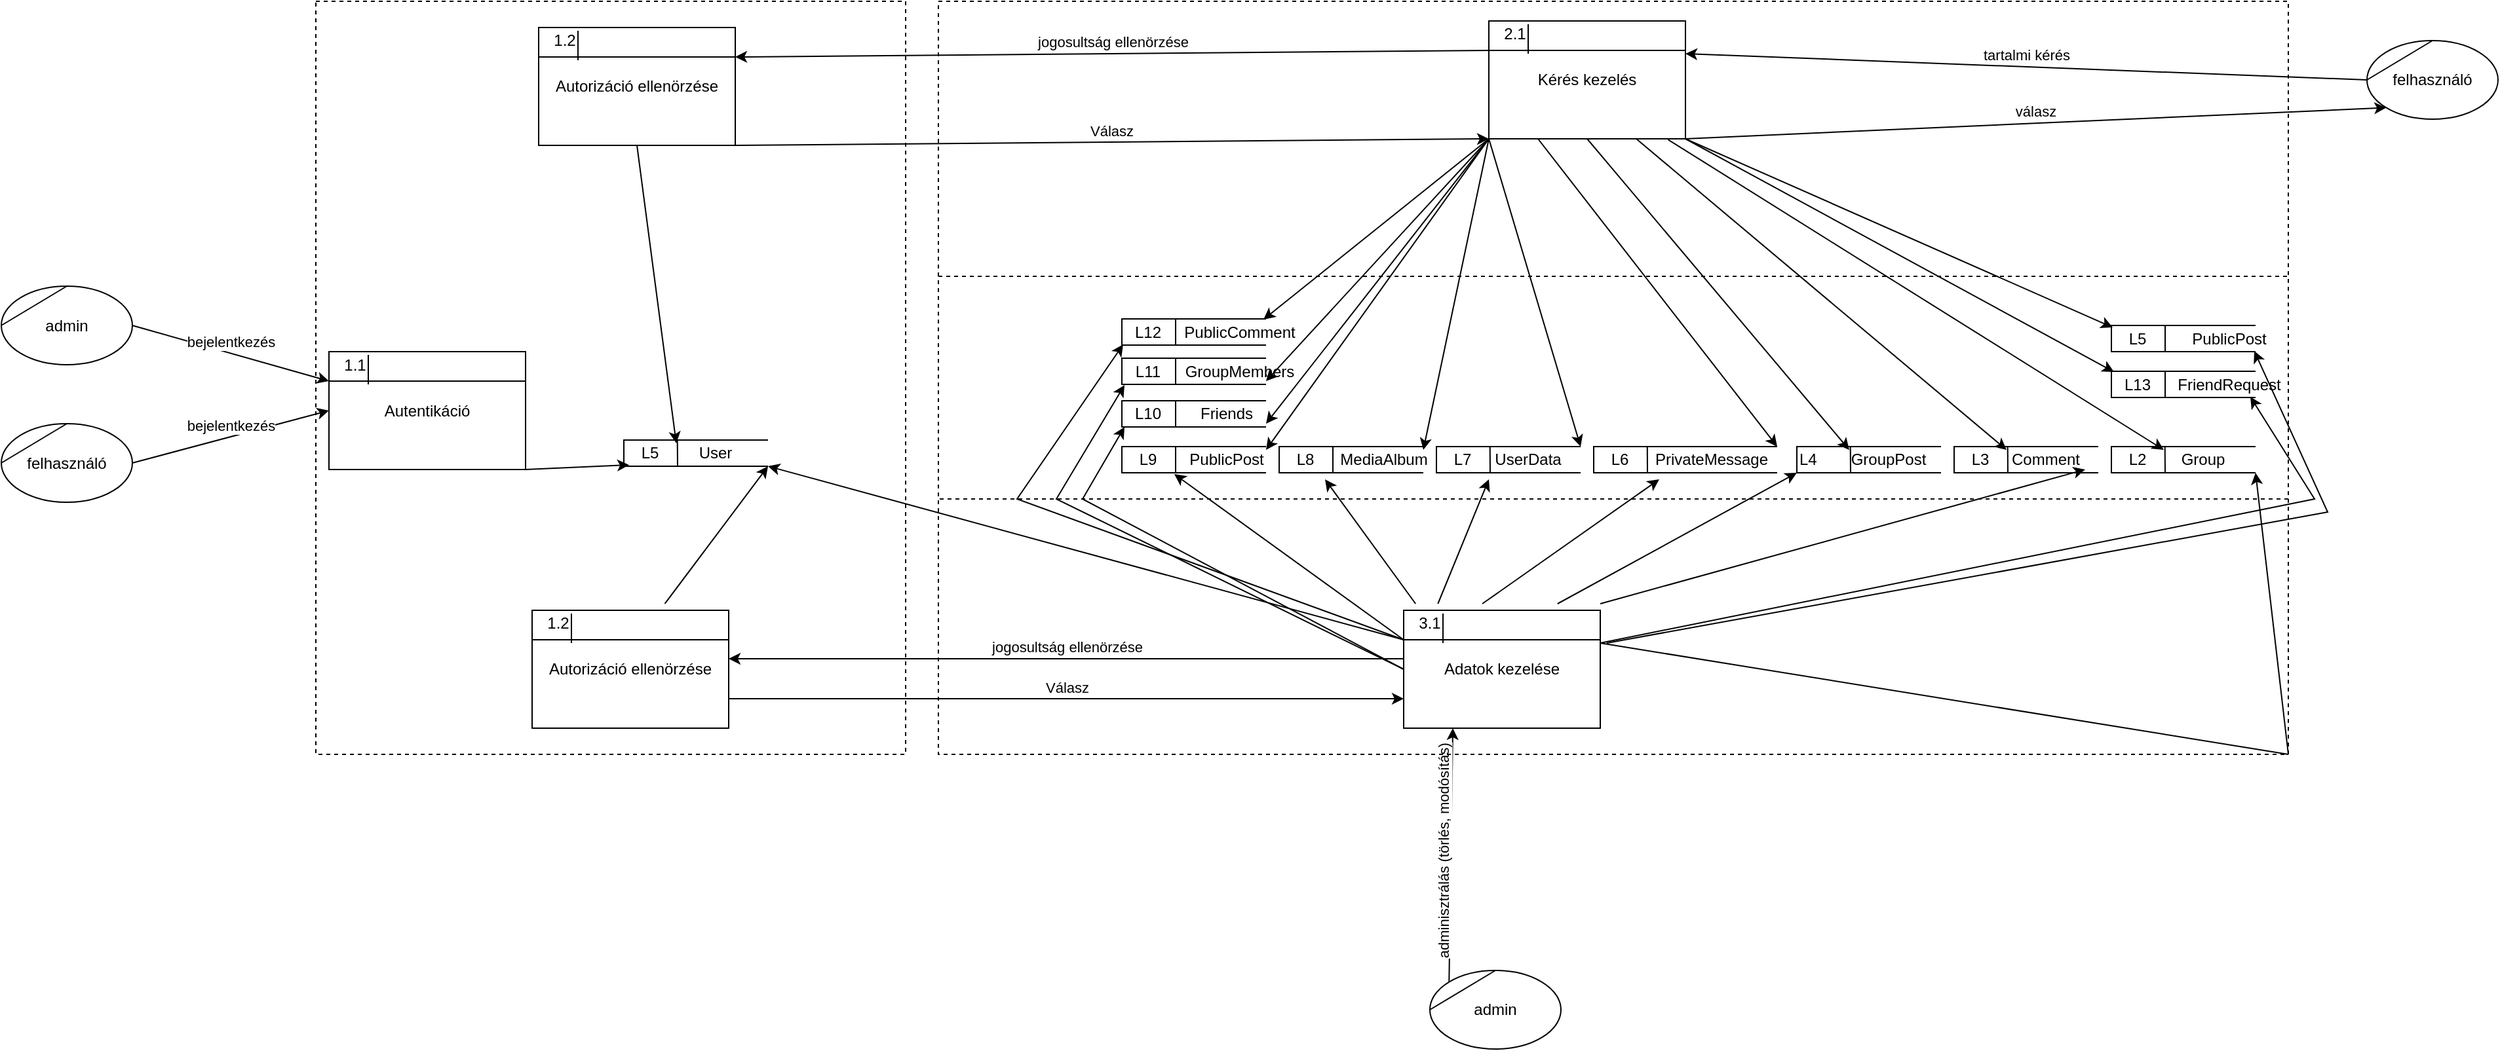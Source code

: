 <mxfile version="17.1.2" type="device"><diagram id="YSOpJNxXmbL7Ppxt3uPJ" name="Page-1"><mxGraphModel dx="2500" dy="1026" grid="1" gridSize="10" guides="1" tooltips="1" connect="1" arrows="1" fold="1" page="1" pageScale="1" pageWidth="827" pageHeight="1169" math="0" shadow="0"><root><mxCell id="0"/><mxCell id="1" parent="0"/><mxCell id="DhMoY1SqJ0bWDkH3B0Ju-1" value="Kérés kezelés" style="rounded=0;whiteSpace=wrap;html=1;fillColor=default;" vertex="1" parent="1"><mxGeometry x="420" y="85" width="150" height="90" as="geometry"/></mxCell><mxCell id="DhMoY1SqJ0bWDkH3B0Ju-2" value="2.1" style="text;html=1;strokeColor=none;fillColor=none;align=center;verticalAlign=middle;whiteSpace=wrap;rounded=0;" vertex="1" parent="1"><mxGeometry x="410" y="80" width="60" height="30" as="geometry"/></mxCell><mxCell id="DhMoY1SqJ0bWDkH3B0Ju-4" value="" style="endArrow=none;html=1;rounded=0;entryX=1;entryY=0.25;entryDx=0;entryDy=0;exitX=0;exitY=0.25;exitDx=0;exitDy=0;" edge="1" parent="1" source="DhMoY1SqJ0bWDkH3B0Ju-1" target="DhMoY1SqJ0bWDkH3B0Ju-1"><mxGeometry width="50" height="50" relative="1" as="geometry"><mxPoint x="280" y="405" as="sourcePoint"/><mxPoint x="330" y="355" as="targetPoint"/></mxGeometry></mxCell><mxCell id="DhMoY1SqJ0bWDkH3B0Ju-5" value="" style="endArrow=none;html=1;rounded=0;entryX=0;entryY=0.25;entryDx=0;entryDy=0;exitX=0;exitY=1;exitDx=0;exitDy=0;" edge="1" parent="1"><mxGeometry width="50" height="50" relative="1" as="geometry"><mxPoint x="450" y="110" as="sourcePoint"/><mxPoint x="450" y="87.5" as="targetPoint"/></mxGeometry></mxCell><mxCell id="DhMoY1SqJ0bWDkH3B0Ju-6" value="&lt;div&gt;felhasználó&lt;/div&gt;" style="ellipse;whiteSpace=wrap;html=1;" vertex="1" parent="1"><mxGeometry x="1090" y="100" width="100" height="60" as="geometry"/></mxCell><mxCell id="DhMoY1SqJ0bWDkH3B0Ju-7" value="tartalmi kérés" style="endArrow=classic;html=1;rounded=0;entryX=1;entryY=1;entryDx=0;entryDy=0;exitX=0;exitY=0.5;exitDx=0;exitDy=0;horizontal=1;verticalAlign=bottom;" edge="1" parent="1" source="DhMoY1SqJ0bWDkH3B0Ju-6"><mxGeometry width="50" height="50" relative="1" as="geometry"><mxPoint x="400" y="350" as="sourcePoint"/><mxPoint x="570" y="110" as="targetPoint"/></mxGeometry></mxCell><mxCell id="DhMoY1SqJ0bWDkH3B0Ju-8" value="Autorizáció ellenörzése" style="rounded=0;whiteSpace=wrap;html=1;fillColor=default;" vertex="1" parent="1"><mxGeometry x="-305" y="90" width="150" height="90" as="geometry"/></mxCell><mxCell id="DhMoY1SqJ0bWDkH3B0Ju-9" value="1.2" style="text;html=1;strokeColor=none;fillColor=none;align=center;verticalAlign=middle;whiteSpace=wrap;rounded=0;" vertex="1" parent="1"><mxGeometry x="-315" y="85" width="60" height="30" as="geometry"/></mxCell><mxCell id="DhMoY1SqJ0bWDkH3B0Ju-11" value="" style="endArrow=none;html=1;rounded=0;entryX=1;entryY=0.25;entryDx=0;entryDy=0;exitX=0;exitY=0.25;exitDx=0;exitDy=0;" edge="1" parent="1" source="DhMoY1SqJ0bWDkH3B0Ju-8" target="DhMoY1SqJ0bWDkH3B0Ju-8"><mxGeometry width="50" height="50" relative="1" as="geometry"><mxPoint x="-445" y="410" as="sourcePoint"/><mxPoint x="-395" y="360" as="targetPoint"/></mxGeometry></mxCell><mxCell id="DhMoY1SqJ0bWDkH3B0Ju-12" value="" style="endArrow=none;html=1;rounded=0;entryX=0;entryY=0.25;entryDx=0;entryDy=0;exitX=0;exitY=1;exitDx=0;exitDy=0;" edge="1" parent="1"><mxGeometry width="50" height="50" relative="1" as="geometry"><mxPoint x="-275" y="115" as="sourcePoint"/><mxPoint x="-275" y="92.5" as="targetPoint"/></mxGeometry></mxCell><mxCell id="DhMoY1SqJ0bWDkH3B0Ju-13" value="jogosultság ellenörzése" style="endArrow=classic;html=1;rounded=0;entryX=1;entryY=0.25;entryDx=0;entryDy=0;exitX=0;exitY=0.25;exitDx=0;exitDy=0;verticalAlign=bottom;" edge="1" parent="1" source="DhMoY1SqJ0bWDkH3B0Ju-1" target="DhMoY1SqJ0bWDkH3B0Ju-8"><mxGeometry width="50" height="50" relative="1" as="geometry"><mxPoint x="400" y="350" as="sourcePoint"/><mxPoint x="450" y="300" as="targetPoint"/></mxGeometry></mxCell><mxCell id="DhMoY1SqJ0bWDkH3B0Ju-14" value="Válasz" style="endArrow=classic;html=1;rounded=0;entryX=0;entryY=1;entryDx=0;entryDy=0;exitX=1;exitY=1;exitDx=0;exitDy=0;verticalAlign=bottom;startArrow=none;" edge="1" parent="1" source="DhMoY1SqJ0bWDkH3B0Ju-8" target="DhMoY1SqJ0bWDkH3B0Ju-1"><mxGeometry width="50" height="50" relative="1" as="geometry"><mxPoint x="400" y="350" as="sourcePoint"/><mxPoint x="450" y="300" as="targetPoint"/></mxGeometry></mxCell><mxCell id="DhMoY1SqJ0bWDkH3B0Ju-15" value="" style="strokeWidth=1;html=1;shape=mxgraph.flowchart.annotation_1;align=left;pointerEvents=1;fillColor=#FFFFFF;" vertex="1" parent="1"><mxGeometry x="500" y="410" width="140" height="20" as="geometry"/></mxCell><mxCell id="DhMoY1SqJ0bWDkH3B0Ju-16" value="" style="endArrow=none;html=1;rounded=0;entryX=0.292;entryY=-0.017;entryDx=0;entryDy=0;entryPerimeter=0;" edge="1" parent="1" target="DhMoY1SqJ0bWDkH3B0Ju-15"><mxGeometry width="50" height="50" relative="1" as="geometry"><mxPoint x="541" y="430" as="sourcePoint"/><mxPoint x="541" y="415" as="targetPoint"/></mxGeometry></mxCell><mxCell id="DhMoY1SqJ0bWDkH3B0Ju-17" value="L6" style="text;html=1;strokeColor=none;fillColor=none;align=center;verticalAlign=middle;whiteSpace=wrap;rounded=0;" vertex="1" parent="1"><mxGeometry x="490" y="405" width="60" height="30" as="geometry"/></mxCell><mxCell id="DhMoY1SqJ0bWDkH3B0Ju-18" value="PrivateMessage" style="text;html=1;strokeColor=none;fillColor=none;align=center;verticalAlign=middle;whiteSpace=wrap;rounded=0;" vertex="1" parent="1"><mxGeometry x="560" y="405" width="60" height="30" as="geometry"/></mxCell><mxCell id="DhMoY1SqJ0bWDkH3B0Ju-19" value="" style="strokeWidth=1;html=1;shape=mxgraph.flowchart.annotation_1;align=left;pointerEvents=1;fillColor=#FFFFFF;" vertex="1" parent="1"><mxGeometry x="380" y="410" width="110" height="20" as="geometry"/></mxCell><mxCell id="DhMoY1SqJ0bWDkH3B0Ju-20" value="" style="endArrow=none;html=1;rounded=0;entryX=0.014;entryY=0.163;entryDx=0;entryDy=0;entryPerimeter=0;" edge="1" parent="1" target="DhMoY1SqJ0bWDkH3B0Ju-22"><mxGeometry width="50" height="50" relative="1" as="geometry"><mxPoint x="421" y="430" as="sourcePoint"/><mxPoint x="490" y="450" as="targetPoint"/></mxGeometry></mxCell><mxCell id="DhMoY1SqJ0bWDkH3B0Ju-21" value="L7" style="text;html=1;strokeColor=none;fillColor=none;align=center;verticalAlign=middle;whiteSpace=wrap;rounded=0;" vertex="1" parent="1"><mxGeometry x="370" y="405" width="60" height="30" as="geometry"/></mxCell><mxCell id="DhMoY1SqJ0bWDkH3B0Ju-22" value="UserData" style="text;html=1;strokeColor=none;fillColor=none;align=center;verticalAlign=middle;whiteSpace=wrap;rounded=0;" vertex="1" parent="1"><mxGeometry x="420" y="405" width="60" height="30" as="geometry"/></mxCell><mxCell id="DhMoY1SqJ0bWDkH3B0Ju-23" value="" style="strokeWidth=1;html=1;shape=mxgraph.flowchart.annotation_1;align=left;pointerEvents=1;fillColor=#FFFFFF;" vertex="1" parent="1"><mxGeometry x="260" y="410" width="110" height="20" as="geometry"/></mxCell><mxCell id="DhMoY1SqJ0bWDkH3B0Ju-24" value="" style="endArrow=none;html=1;rounded=0;" edge="1" parent="1"><mxGeometry width="50" height="50" relative="1" as="geometry"><mxPoint x="301" y="430" as="sourcePoint"/><mxPoint x="301" y="410" as="targetPoint"/></mxGeometry></mxCell><mxCell id="DhMoY1SqJ0bWDkH3B0Ju-25" value="L8" style="text;html=1;strokeColor=none;fillColor=none;align=center;verticalAlign=middle;whiteSpace=wrap;rounded=0;" vertex="1" parent="1"><mxGeometry x="250" y="405" width="60" height="30" as="geometry"/></mxCell><mxCell id="DhMoY1SqJ0bWDkH3B0Ju-26" value="MediaAlbum" style="text;html=1;strokeColor=none;fillColor=none;align=center;verticalAlign=middle;whiteSpace=wrap;rounded=0;" vertex="1" parent="1"><mxGeometry x="310" y="405" width="60" height="30" as="geometry"/></mxCell><mxCell id="DhMoY1SqJ0bWDkH3B0Ju-27" value="" style="strokeWidth=1;html=1;shape=mxgraph.flowchart.annotation_1;align=left;pointerEvents=1;fillColor=#FFFFFF;" vertex="1" parent="1"><mxGeometry x="140" y="410" width="110" height="20" as="geometry"/></mxCell><mxCell id="DhMoY1SqJ0bWDkH3B0Ju-28" value="" style="endArrow=none;html=1;rounded=0;" edge="1" parent="1"><mxGeometry width="50" height="50" relative="1" as="geometry"><mxPoint x="181" y="430" as="sourcePoint"/><mxPoint x="181" y="410" as="targetPoint"/></mxGeometry></mxCell><mxCell id="DhMoY1SqJ0bWDkH3B0Ju-29" value="L9" style="text;html=1;strokeColor=none;fillColor=none;align=center;verticalAlign=middle;whiteSpace=wrap;rounded=0;" vertex="1" parent="1"><mxGeometry x="130" y="405" width="60" height="30" as="geometry"/></mxCell><mxCell id="DhMoY1SqJ0bWDkH3B0Ju-30" value="PublicPost" style="text;html=1;strokeColor=none;fillColor=none;align=center;verticalAlign=middle;whiteSpace=wrap;rounded=0;" vertex="1" parent="1"><mxGeometry x="190" y="405" width="60" height="30" as="geometry"/></mxCell><mxCell id="DhMoY1SqJ0bWDkH3B0Ju-31" value="" style="strokeWidth=1;html=1;shape=mxgraph.flowchart.annotation_1;align=left;pointerEvents=1;fillColor=#FFFFFF;" vertex="1" parent="1"><mxGeometry x="895" y="410" width="110" height="20" as="geometry"/></mxCell><mxCell id="DhMoY1SqJ0bWDkH3B0Ju-32" value="" style="endArrow=none;html=1;rounded=0;entryX=0.014;entryY=0.163;entryDx=0;entryDy=0;entryPerimeter=0;" edge="1" parent="1" target="DhMoY1SqJ0bWDkH3B0Ju-34"><mxGeometry width="50" height="50" relative="1" as="geometry"><mxPoint x="936" y="430" as="sourcePoint"/><mxPoint x="1005" y="450" as="targetPoint"/></mxGeometry></mxCell><mxCell id="DhMoY1SqJ0bWDkH3B0Ju-33" value="L2" style="text;html=1;strokeColor=none;fillColor=none;align=center;verticalAlign=middle;whiteSpace=wrap;rounded=0;" vertex="1" parent="1"><mxGeometry x="885" y="405" width="60" height="30" as="geometry"/></mxCell><mxCell id="DhMoY1SqJ0bWDkH3B0Ju-34" value="Group" style="text;html=1;strokeColor=none;fillColor=none;align=center;verticalAlign=middle;whiteSpace=wrap;rounded=0;" vertex="1" parent="1"><mxGeometry x="935" y="405" width="60" height="30" as="geometry"/></mxCell><mxCell id="DhMoY1SqJ0bWDkH3B0Ju-35" value="" style="strokeWidth=1;html=1;shape=mxgraph.flowchart.annotation_1;align=left;pointerEvents=1;fillColor=#FFFFFF;" vertex="1" parent="1"><mxGeometry x="775" y="410" width="110" height="20" as="geometry"/></mxCell><mxCell id="DhMoY1SqJ0bWDkH3B0Ju-36" value="" style="endArrow=none;html=1;rounded=0;entryX=0.014;entryY=0.163;entryDx=0;entryDy=0;entryPerimeter=0;" edge="1" parent="1" target="DhMoY1SqJ0bWDkH3B0Ju-38"><mxGeometry width="50" height="50" relative="1" as="geometry"><mxPoint x="816" y="430" as="sourcePoint"/><mxPoint x="885" y="450" as="targetPoint"/></mxGeometry></mxCell><mxCell id="DhMoY1SqJ0bWDkH3B0Ju-37" value="L3" style="text;html=1;strokeColor=none;fillColor=none;align=center;verticalAlign=middle;whiteSpace=wrap;rounded=0;" vertex="1" parent="1"><mxGeometry x="765" y="405" width="60" height="30" as="geometry"/></mxCell><mxCell id="DhMoY1SqJ0bWDkH3B0Ju-38" value="&lt;div&gt;Comment&lt;/div&gt;" style="text;html=1;strokeColor=none;fillColor=none;align=center;verticalAlign=middle;whiteSpace=wrap;rounded=0;" vertex="1" parent="1"><mxGeometry x="815" y="405" width="60" height="30" as="geometry"/></mxCell><mxCell id="DhMoY1SqJ0bWDkH3B0Ju-39" value="L4" style="strokeWidth=1;html=1;shape=mxgraph.flowchart.annotation_1;align=left;pointerEvents=1;fillColor=#FFFFFF;" vertex="1" parent="1"><mxGeometry x="655" y="410" width="110" height="20" as="geometry"/></mxCell><mxCell id="DhMoY1SqJ0bWDkH3B0Ju-40" value="" style="endArrow=none;html=1;rounded=0;entryX=0.014;entryY=0.163;entryDx=0;entryDy=0;entryPerimeter=0;" edge="1" parent="1" target="DhMoY1SqJ0bWDkH3B0Ju-41"><mxGeometry width="50" height="50" relative="1" as="geometry"><mxPoint x="696" y="430" as="sourcePoint"/><mxPoint x="765" y="450" as="targetPoint"/></mxGeometry></mxCell><mxCell id="DhMoY1SqJ0bWDkH3B0Ju-41" value="GroupPost" style="text;html=1;strokeColor=none;fillColor=none;align=center;verticalAlign=middle;whiteSpace=wrap;rounded=0;" vertex="1" parent="1"><mxGeometry x="695" y="405" width="60" height="30" as="geometry"/></mxCell><mxCell id="DhMoY1SqJ0bWDkH3B0Ju-42" value="válasz" style="endArrow=classic;html=1;rounded=0;entryX=0;entryY=1;entryDx=0;entryDy=0;exitX=1;exitY=1;exitDx=0;exitDy=0;verticalAlign=bottom;" edge="1" parent="1" source="DhMoY1SqJ0bWDkH3B0Ju-1" target="DhMoY1SqJ0bWDkH3B0Ju-6"><mxGeometry width="50" height="50" relative="1" as="geometry"><mxPoint x="400" y="350" as="sourcePoint"/><mxPoint x="450" y="300" as="targetPoint"/></mxGeometry></mxCell><mxCell id="DhMoY1SqJ0bWDkH3B0Ju-43" value="" style="endArrow=classic;html=1;rounded=0;entryX=1;entryY=0.25;entryDx=0;entryDy=0;exitX=0;exitY=1;exitDx=0;exitDy=0;" edge="1" parent="1" source="DhMoY1SqJ0bWDkH3B0Ju-1" target="DhMoY1SqJ0bWDkH3B0Ju-30"><mxGeometry width="50" height="50" relative="1" as="geometry"><mxPoint x="400" y="320" as="sourcePoint"/><mxPoint x="450" y="270" as="targetPoint"/></mxGeometry></mxCell><mxCell id="DhMoY1SqJ0bWDkH3B0Ju-44" value="" style="endArrow=classic;html=1;rounded=0;entryX=1;entryY=0.25;entryDx=0;entryDy=0;exitX=0;exitY=1;exitDx=0;exitDy=0;" edge="1" parent="1" source="DhMoY1SqJ0bWDkH3B0Ju-1" target="DhMoY1SqJ0bWDkH3B0Ju-26"><mxGeometry width="50" height="50" relative="1" as="geometry"><mxPoint x="400" y="260" as="sourcePoint"/><mxPoint x="450" y="210" as="targetPoint"/></mxGeometry></mxCell><mxCell id="DhMoY1SqJ0bWDkH3B0Ju-45" value="" style="endArrow=classic;html=1;rounded=0;entryX=1;entryY=0;entryDx=0;entryDy=0;entryPerimeter=0;exitX=0;exitY=1;exitDx=0;exitDy=0;" edge="1" parent="1" source="DhMoY1SqJ0bWDkH3B0Ju-1" target="DhMoY1SqJ0bWDkH3B0Ju-19"><mxGeometry width="50" height="50" relative="1" as="geometry"><mxPoint x="400" y="260" as="sourcePoint"/><mxPoint x="450" y="210" as="targetPoint"/></mxGeometry></mxCell><mxCell id="DhMoY1SqJ0bWDkH3B0Ju-46" value="" style="endArrow=classic;html=1;rounded=0;entryX=1;entryY=0;entryDx=0;entryDy=0;entryPerimeter=0;exitX=0.25;exitY=1;exitDx=0;exitDy=0;" edge="1" parent="1" source="DhMoY1SqJ0bWDkH3B0Ju-1" target="DhMoY1SqJ0bWDkH3B0Ju-15"><mxGeometry width="50" height="50" relative="1" as="geometry"><mxPoint x="400" y="260" as="sourcePoint"/><mxPoint x="450" y="210" as="targetPoint"/></mxGeometry></mxCell><mxCell id="DhMoY1SqJ0bWDkH3B0Ju-47" value="" style="endArrow=classic;html=1;rounded=0;entryX=0;entryY=0.25;entryDx=0;entryDy=0;exitX=0.5;exitY=1;exitDx=0;exitDy=0;" edge="1" parent="1" source="DhMoY1SqJ0bWDkH3B0Ju-1" target="DhMoY1SqJ0bWDkH3B0Ju-41"><mxGeometry width="50" height="50" relative="1" as="geometry"><mxPoint x="400" y="260" as="sourcePoint"/><mxPoint x="450" y="210" as="targetPoint"/></mxGeometry></mxCell><mxCell id="DhMoY1SqJ0bWDkH3B0Ju-48" value="" style="endArrow=classic;html=1;rounded=0;exitX=0.75;exitY=1;exitDx=0;exitDy=0;entryX=0;entryY=0.25;entryDx=0;entryDy=0;" edge="1" parent="1" source="DhMoY1SqJ0bWDkH3B0Ju-1" target="DhMoY1SqJ0bWDkH3B0Ju-38"><mxGeometry width="50" height="50" relative="1" as="geometry"><mxPoint x="400" y="260" as="sourcePoint"/><mxPoint x="450" y="210" as="targetPoint"/></mxGeometry></mxCell><mxCell id="DhMoY1SqJ0bWDkH3B0Ju-49" value="" style="endArrow=classic;html=1;rounded=0;entryX=0;entryY=0.25;entryDx=0;entryDy=0;exitX=0.911;exitY=1.006;exitDx=0;exitDy=0;exitPerimeter=0;" edge="1" parent="1" source="DhMoY1SqJ0bWDkH3B0Ju-1" target="DhMoY1SqJ0bWDkH3B0Ju-34"><mxGeometry width="50" height="50" relative="1" as="geometry"><mxPoint x="440" y="270" as="sourcePoint"/><mxPoint x="490" y="220" as="targetPoint"/></mxGeometry></mxCell><mxCell id="DhMoY1SqJ0bWDkH3B0Ju-50" value="" style="endArrow=none;html=1;rounded=0;entryX=0.5;entryY=0;entryDx=0;entryDy=0;" edge="1" parent="1" target="DhMoY1SqJ0bWDkH3B0Ju-6"><mxGeometry width="50" height="50" relative="1" as="geometry"><mxPoint x="1090" y="130" as="sourcePoint"/><mxPoint x="810" y="330" as="targetPoint"/></mxGeometry></mxCell><mxCell id="DhMoY1SqJ0bWDkH3B0Ju-51" value="Autentikáció" style="rounded=0;whiteSpace=wrap;html=1;fillColor=default;" vertex="1" parent="1"><mxGeometry x="-465" y="337.5" width="150" height="90" as="geometry"/></mxCell><mxCell id="DhMoY1SqJ0bWDkH3B0Ju-52" value="1.1" style="text;html=1;strokeColor=none;fillColor=none;align=center;verticalAlign=middle;whiteSpace=wrap;rounded=0;" vertex="1" parent="1"><mxGeometry x="-475" y="332.5" width="60" height="30" as="geometry"/></mxCell><mxCell id="DhMoY1SqJ0bWDkH3B0Ju-54" value="" style="endArrow=none;html=1;rounded=0;entryX=1;entryY=0.25;entryDx=0;entryDy=0;exitX=0;exitY=0.25;exitDx=0;exitDy=0;" edge="1" parent="1" source="DhMoY1SqJ0bWDkH3B0Ju-51" target="DhMoY1SqJ0bWDkH3B0Ju-51"><mxGeometry width="50" height="50" relative="1" as="geometry"><mxPoint x="-605" y="657.5" as="sourcePoint"/><mxPoint x="-555" y="607.5" as="targetPoint"/></mxGeometry></mxCell><mxCell id="DhMoY1SqJ0bWDkH3B0Ju-55" value="" style="endArrow=none;html=1;rounded=0;entryX=0;entryY=0.25;entryDx=0;entryDy=0;exitX=0;exitY=1;exitDx=0;exitDy=0;" edge="1" parent="1"><mxGeometry width="50" height="50" relative="1" as="geometry"><mxPoint x="-435" y="362.5" as="sourcePoint"/><mxPoint x="-435" y="340" as="targetPoint"/></mxGeometry></mxCell><mxCell id="DhMoY1SqJ0bWDkH3B0Ju-56" value="" style="strokeWidth=1;html=1;shape=mxgraph.flowchart.annotation_1;align=left;pointerEvents=1;fillColor=#FFFFFF;" vertex="1" parent="1"><mxGeometry x="-240" y="405" width="110" height="20" as="geometry"/></mxCell><mxCell id="DhMoY1SqJ0bWDkH3B0Ju-57" value="" style="endArrow=none;html=1;rounded=0;entryX=0.014;entryY=0.163;entryDx=0;entryDy=0;entryPerimeter=0;" edge="1" parent="1" target="DhMoY1SqJ0bWDkH3B0Ju-59"><mxGeometry width="50" height="50" relative="1" as="geometry"><mxPoint x="-199" y="425" as="sourcePoint"/><mxPoint x="-130" y="445" as="targetPoint"/></mxGeometry></mxCell><mxCell id="DhMoY1SqJ0bWDkH3B0Ju-58" value="L5" style="text;html=1;strokeColor=none;fillColor=none;align=center;verticalAlign=middle;whiteSpace=wrap;rounded=0;" vertex="1" parent="1"><mxGeometry x="-250" y="400" width="60" height="30" as="geometry"/></mxCell><mxCell id="DhMoY1SqJ0bWDkH3B0Ju-59" value="User" style="text;html=1;strokeColor=none;fillColor=none;align=center;verticalAlign=middle;whiteSpace=wrap;rounded=0;" vertex="1" parent="1"><mxGeometry x="-200" y="400" width="60" height="30" as="geometry"/></mxCell><mxCell id="DhMoY1SqJ0bWDkH3B0Ju-60" value="" style="endArrow=classic;html=1;rounded=0;exitX=1;exitY=1;exitDx=0;exitDy=0;" edge="1" parent="1" source="DhMoY1SqJ0bWDkH3B0Ju-51"><mxGeometry width="50" height="50" relative="1" as="geometry"><mxPoint x="-90" y="477.5" as="sourcePoint"/><mxPoint x="-236" y="424" as="targetPoint"/></mxGeometry></mxCell><mxCell id="DhMoY1SqJ0bWDkH3B0Ju-61" value="&lt;div&gt;felhasználó&lt;/div&gt;" style="ellipse;whiteSpace=wrap;html=1;" vertex="1" parent="1"><mxGeometry x="-715" y="392.5" width="100" height="60" as="geometry"/></mxCell><mxCell id="DhMoY1SqJ0bWDkH3B0Ju-62" value="" style="endArrow=none;html=1;rounded=0;entryX=0.5;entryY=0;entryDx=0;entryDy=0;" edge="1" parent="1" target="DhMoY1SqJ0bWDkH3B0Ju-61"><mxGeometry width="50" height="50" relative="1" as="geometry"><mxPoint x="-715" y="422.5" as="sourcePoint"/><mxPoint x="-995" y="622.5" as="targetPoint"/></mxGeometry></mxCell><mxCell id="DhMoY1SqJ0bWDkH3B0Ju-63" value="bejelentkezés" style="endArrow=classic;html=1;rounded=0;entryX=0;entryY=0.5;entryDx=0;entryDy=0;exitX=1;exitY=0.5;exitDx=0;exitDy=0;verticalAlign=bottom;" edge="1" parent="1" source="DhMoY1SqJ0bWDkH3B0Ju-61" target="DhMoY1SqJ0bWDkH3B0Ju-51"><mxGeometry width="50" height="50" relative="1" as="geometry"><mxPoint x="-155" y="357.5" as="sourcePoint"/><mxPoint x="-105" y="307.5" as="targetPoint"/></mxGeometry></mxCell><mxCell id="DhMoY1SqJ0bWDkH3B0Ju-64" value="admin" style="ellipse;whiteSpace=wrap;html=1;" vertex="1" parent="1"><mxGeometry x="-715" y="287.5" width="100" height="60" as="geometry"/></mxCell><mxCell id="DhMoY1SqJ0bWDkH3B0Ju-65" value="" style="endArrow=none;html=1;rounded=0;entryX=0.5;entryY=0;entryDx=0;entryDy=0;" edge="1" parent="1" target="DhMoY1SqJ0bWDkH3B0Ju-64"><mxGeometry width="50" height="50" relative="1" as="geometry"><mxPoint x="-715" y="317.5" as="sourcePoint"/><mxPoint x="-995" y="517.5" as="targetPoint"/></mxGeometry></mxCell><mxCell id="DhMoY1SqJ0bWDkH3B0Ju-66" value="bejelentkezés" style="endArrow=classic;html=1;rounded=0;entryX=0;entryY=0.25;entryDx=0;entryDy=0;exitX=1;exitY=0.5;exitDx=0;exitDy=0;verticalAlign=bottom;" edge="1" parent="1" source="DhMoY1SqJ0bWDkH3B0Ju-64" target="DhMoY1SqJ0bWDkH3B0Ju-51"><mxGeometry width="50" height="50" relative="1" as="geometry"><mxPoint x="-35" y="267.5" as="sourcePoint"/><mxPoint x="15" y="217.5" as="targetPoint"/></mxGeometry></mxCell><mxCell id="DhMoY1SqJ0bWDkH3B0Ju-67" value="admin" style="ellipse;whiteSpace=wrap;html=1;verticalAlign=middle;" vertex="1" parent="1"><mxGeometry x="375" y="810" width="100" height="60" as="geometry"/></mxCell><mxCell id="DhMoY1SqJ0bWDkH3B0Ju-68" value="" style="endArrow=none;html=1;rounded=0;entryX=0.5;entryY=0;entryDx=0;entryDy=0;verticalAlign=middle;exitX=0;exitY=0.5;exitDx=0;exitDy=0;" edge="1" parent="1" source="DhMoY1SqJ0bWDkH3B0Ju-67" target="DhMoY1SqJ0bWDkH3B0Ju-67"><mxGeometry width="50" height="50" relative="1" as="geometry"><mxPoint x="395" y="780" as="sourcePoint"/><mxPoint x="115" y="980" as="targetPoint"/></mxGeometry></mxCell><mxCell id="DhMoY1SqJ0bWDkH3B0Ju-69" value="Adatok kezelése" style="rounded=0;whiteSpace=wrap;html=1;fillColor=default;" vertex="1" parent="1"><mxGeometry x="355" y="535" width="150" height="90" as="geometry"/></mxCell><mxCell id="DhMoY1SqJ0bWDkH3B0Ju-70" value="3.1" style="text;html=1;strokeColor=none;fillColor=none;align=center;verticalAlign=middle;whiteSpace=wrap;rounded=0;" vertex="1" parent="1"><mxGeometry x="345" y="530" width="60" height="30" as="geometry"/></mxCell><mxCell id="DhMoY1SqJ0bWDkH3B0Ju-72" value="" style="endArrow=none;html=1;rounded=0;entryX=1;entryY=0.25;entryDx=0;entryDy=0;exitX=0;exitY=0.25;exitDx=0;exitDy=0;" edge="1" parent="1" source="DhMoY1SqJ0bWDkH3B0Ju-69" target="DhMoY1SqJ0bWDkH3B0Ju-69"><mxGeometry width="50" height="50" relative="1" as="geometry"><mxPoint x="215" y="855" as="sourcePoint"/><mxPoint x="265" y="805" as="targetPoint"/></mxGeometry></mxCell><mxCell id="DhMoY1SqJ0bWDkH3B0Ju-73" value="" style="endArrow=none;html=1;rounded=0;entryX=0;entryY=0.25;entryDx=0;entryDy=0;exitX=0;exitY=1;exitDx=0;exitDy=0;" edge="1" parent="1"><mxGeometry width="50" height="50" relative="1" as="geometry"><mxPoint x="385" y="560" as="sourcePoint"/><mxPoint x="385" y="537.5" as="targetPoint"/></mxGeometry></mxCell><mxCell id="DhMoY1SqJ0bWDkH3B0Ju-74" value="adminisztrálás (törlés, modósítás)" style="endArrow=classic;html=1;rounded=0;entryX=0.25;entryY=1;entryDx=0;entryDy=0;exitX=0;exitY=0;exitDx=0;exitDy=0;verticalAlign=bottom;horizontal=0;fontSize=11;" edge="1" parent="1" source="DhMoY1SqJ0bWDkH3B0Ju-67" target="DhMoY1SqJ0bWDkH3B0Ju-69"><mxGeometry width="50" height="50" relative="1" as="geometry"><mxPoint x="290" y="450" as="sourcePoint"/><mxPoint x="340" y="400" as="targetPoint"/></mxGeometry></mxCell><mxCell id="DhMoY1SqJ0bWDkH3B0Ju-75" value="" style="endArrow=classic;html=1;rounded=0;fontSize=11;entryX=1;entryY=1;entryDx=0;entryDy=0;entryPerimeter=0;exitX=0;exitY=0.25;exitDx=0;exitDy=0;" edge="1" parent="1" source="DhMoY1SqJ0bWDkH3B0Ju-69" target="DhMoY1SqJ0bWDkH3B0Ju-56"><mxGeometry width="50" height="50" relative="1" as="geometry"><mxPoint x="220" y="480" as="sourcePoint"/><mxPoint x="270" y="430" as="targetPoint"/></mxGeometry></mxCell><mxCell id="DhMoY1SqJ0bWDkH3B0Ju-76" value="" style="endArrow=classic;html=1;rounded=0;fontSize=11;entryX=0.75;entryY=1;entryDx=0;entryDy=0;" edge="1" parent="1" source="DhMoY1SqJ0bWDkH3B0Ju-70" target="DhMoY1SqJ0bWDkH3B0Ju-25"><mxGeometry width="50" height="50" relative="1" as="geometry"><mxPoint x="340" y="510" as="sourcePoint"/><mxPoint x="390" y="460" as="targetPoint"/></mxGeometry></mxCell><mxCell id="DhMoY1SqJ0bWDkH3B0Ju-77" value="" style="endArrow=classic;html=1;rounded=0;fontSize=11;entryX=0;entryY=1;entryDx=0;entryDy=0;" edge="1" parent="1" source="DhMoY1SqJ0bWDkH3B0Ju-70" target="DhMoY1SqJ0bWDkH3B0Ju-22"><mxGeometry width="50" height="50" relative="1" as="geometry"><mxPoint x="340" y="510" as="sourcePoint"/><mxPoint x="390" y="460" as="targetPoint"/></mxGeometry></mxCell><mxCell id="DhMoY1SqJ0bWDkH3B0Ju-78" value="" style="endArrow=classic;html=1;rounded=0;fontSize=11;entryX=1;entryY=1;entryDx=0;entryDy=0;exitX=0.25;exitY=0;exitDx=0;exitDy=0;" edge="1" parent="1" target="DhMoY1SqJ0bWDkH3B0Ju-17"><mxGeometry width="50" height="50" relative="1" as="geometry"><mxPoint x="415" y="530" as="sourcePoint"/><mxPoint x="390" y="460" as="targetPoint"/></mxGeometry></mxCell><mxCell id="DhMoY1SqJ0bWDkH3B0Ju-79" value="Autorizáció ellenörzése" style="rounded=0;whiteSpace=wrap;html=1;fillColor=default;" vertex="1" parent="1"><mxGeometry x="-310" y="535" width="150" height="90" as="geometry"/></mxCell><mxCell id="DhMoY1SqJ0bWDkH3B0Ju-80" value="1.2" style="text;html=1;strokeColor=none;fillColor=none;align=center;verticalAlign=middle;whiteSpace=wrap;rounded=0;" vertex="1" parent="1"><mxGeometry x="-320" y="530" width="60" height="30" as="geometry"/></mxCell><mxCell id="DhMoY1SqJ0bWDkH3B0Ju-82" value="" style="endArrow=none;html=1;rounded=0;entryX=1;entryY=0.25;entryDx=0;entryDy=0;exitX=0;exitY=0.25;exitDx=0;exitDy=0;" edge="1" parent="1" source="DhMoY1SqJ0bWDkH3B0Ju-79" target="DhMoY1SqJ0bWDkH3B0Ju-79"><mxGeometry width="50" height="50" relative="1" as="geometry"><mxPoint x="-450" y="855" as="sourcePoint"/><mxPoint x="-400" y="805" as="targetPoint"/></mxGeometry></mxCell><mxCell id="DhMoY1SqJ0bWDkH3B0Ju-83" value="" style="endArrow=none;html=1;rounded=0;entryX=0;entryY=0.25;entryDx=0;entryDy=0;exitX=0;exitY=1;exitDx=0;exitDy=0;" edge="1" parent="1"><mxGeometry width="50" height="50" relative="1" as="geometry"><mxPoint x="-280" y="560" as="sourcePoint"/><mxPoint x="-280" y="537.5" as="targetPoint"/></mxGeometry></mxCell><mxCell id="DhMoY1SqJ0bWDkH3B0Ju-84" value="jogosultság ellenörzése" style="endArrow=classic;html=1;rounded=0;verticalAlign=bottom;entryX=1;entryY=0.411;entryDx=0;entryDy=0;entryPerimeter=0;exitX=0;exitY=0.411;exitDx=0;exitDy=0;exitPerimeter=0;" edge="1" parent="1" source="DhMoY1SqJ0bWDkH3B0Ju-69" target="DhMoY1SqJ0bWDkH3B0Ju-79"><mxGeometry width="50" height="50" relative="1" as="geometry"><mxPoint x="350" y="572" as="sourcePoint"/><mxPoint x="190" y="571" as="targetPoint"/></mxGeometry></mxCell><mxCell id="DhMoY1SqJ0bWDkH3B0Ju-85" value="Válasz" style="endArrow=classic;html=1;rounded=0;entryX=0;entryY=0.75;entryDx=0;entryDy=0;exitX=1;exitY=0.75;exitDx=0;exitDy=0;verticalAlign=bottom;" edge="1" parent="1" source="DhMoY1SqJ0bWDkH3B0Ju-79" target="DhMoY1SqJ0bWDkH3B0Ju-69"><mxGeometry width="50" height="50" relative="1" as="geometry"><mxPoint x="540.0" y="600" as="sourcePoint"/><mxPoint x="710.0" y="600" as="targetPoint"/></mxGeometry></mxCell><mxCell id="DhMoY1SqJ0bWDkH3B0Ju-86" value="" style="endArrow=classic;html=1;rounded=0;fontSize=11;entryX=0;entryY=1;entryDx=0;entryDy=0;entryPerimeter=0;" edge="1" parent="1" target="DhMoY1SqJ0bWDkH3B0Ju-39"><mxGeometry width="50" height="50" relative="1" as="geometry"><mxPoint x="472.391" y="530" as="sourcePoint"/><mxPoint x="510" y="350" as="targetPoint"/></mxGeometry></mxCell><mxCell id="DhMoY1SqJ0bWDkH3B0Ju-87" value="" style="endArrow=classic;html=1;rounded=0;fontSize=11;entryX=1;entryY=0.75;entryDx=0;entryDy=0;exitX=1;exitY=0;exitDx=0;exitDy=0;" edge="1" parent="1" target="DhMoY1SqJ0bWDkH3B0Ju-38"><mxGeometry width="50" height="50" relative="1" as="geometry"><mxPoint x="505" y="530" as="sourcePoint"/><mxPoint x="570" y="350" as="targetPoint"/></mxGeometry></mxCell><mxCell id="DhMoY1SqJ0bWDkH3B0Ju-88" value="" style="endArrow=classic;html=1;rounded=0;fontSize=11;entryX=1;entryY=1;entryDx=0;entryDy=0;entryPerimeter=0;exitX=1;exitY=1;exitDx=0;exitDy=0;startArrow=none;" edge="1" parent="1" source="DhMoY1SqJ0bWDkH3B0Ju-118" target="DhMoY1SqJ0bWDkH3B0Ju-31"><mxGeometry width="50" height="50" relative="1" as="geometry"><mxPoint x="520" y="400" as="sourcePoint"/><mxPoint x="570" y="350" as="targetPoint"/></mxGeometry></mxCell><mxCell id="DhMoY1SqJ0bWDkH3B0Ju-89" value="" style="endArrow=classic;html=1;rounded=0;entryX=0;entryY=0.25;entryDx=0;entryDy=0;exitX=0.5;exitY=1;exitDx=0;exitDy=0;" edge="1" parent="1" source="DhMoY1SqJ0bWDkH3B0Ju-8" target="DhMoY1SqJ0bWDkH3B0Ju-59"><mxGeometry width="50" height="50" relative="1" as="geometry"><mxPoint x="110" y="410" as="sourcePoint"/><mxPoint x="160" y="360" as="targetPoint"/></mxGeometry></mxCell><mxCell id="DhMoY1SqJ0bWDkH3B0Ju-90" value="" style="endArrow=classic;html=1;rounded=0;entryX=1;entryY=1;entryDx=0;entryDy=0;entryPerimeter=0;" edge="1" parent="1" target="DhMoY1SqJ0bWDkH3B0Ju-56"><mxGeometry width="50" height="50" relative="1" as="geometry"><mxPoint x="-208.75" y="530" as="sourcePoint"/><mxPoint x="260" y="440" as="targetPoint"/></mxGeometry></mxCell><mxCell id="DhMoY1SqJ0bWDkH3B0Ju-91" value="" style="rounded=0;whiteSpace=wrap;html=1;fontSize=12;strokeWidth=1;fillColor=none;dashed=1;" vertex="1" parent="1"><mxGeometry y="70" width="1030" height="380" as="geometry"/></mxCell><mxCell id="DhMoY1SqJ0bWDkH3B0Ju-92" value="" style="rounded=0;whiteSpace=wrap;html=1;fontSize=12;strokeWidth=1;fillColor=none;dashed=1;" vertex="1" parent="1"><mxGeometry x="-475" y="70" width="450" height="575" as="geometry"/></mxCell><mxCell id="DhMoY1SqJ0bWDkH3B0Ju-93" value="" style="strokeWidth=1;html=1;shape=mxgraph.flowchart.annotation_1;align=left;pointerEvents=1;fillColor=#FFFFFF;" vertex="1" parent="1"><mxGeometry x="140" y="375" width="110" height="20" as="geometry"/></mxCell><mxCell id="DhMoY1SqJ0bWDkH3B0Ju-94" value="" style="endArrow=none;html=1;rounded=0;" edge="1" parent="1"><mxGeometry width="50" height="50" relative="1" as="geometry"><mxPoint x="181" y="395" as="sourcePoint"/><mxPoint x="181" y="375" as="targetPoint"/></mxGeometry></mxCell><mxCell id="DhMoY1SqJ0bWDkH3B0Ju-95" value="L10" style="text;html=1;strokeColor=none;fillColor=none;align=center;verticalAlign=middle;whiteSpace=wrap;rounded=0;" vertex="1" parent="1"><mxGeometry x="130" y="370" width="60" height="30" as="geometry"/></mxCell><mxCell id="DhMoY1SqJ0bWDkH3B0Ju-96" value="Friends" style="text;html=1;strokeColor=none;fillColor=none;align=center;verticalAlign=middle;whiteSpace=wrap;rounded=0;" vertex="1" parent="1"><mxGeometry x="190" y="370" width="60" height="30" as="geometry"/></mxCell><mxCell id="DhMoY1SqJ0bWDkH3B0Ju-97" value="" style="strokeWidth=1;html=1;shape=mxgraph.flowchart.annotation_1;align=left;pointerEvents=1;fillColor=#FFFFFF;" vertex="1" parent="1"><mxGeometry x="140" y="342.5" width="110" height="20" as="geometry"/></mxCell><mxCell id="DhMoY1SqJ0bWDkH3B0Ju-98" value="" style="endArrow=none;html=1;rounded=0;" edge="1" parent="1"><mxGeometry width="50" height="50" relative="1" as="geometry"><mxPoint x="181" y="362.5" as="sourcePoint"/><mxPoint x="181" y="342.5" as="targetPoint"/></mxGeometry></mxCell><mxCell id="DhMoY1SqJ0bWDkH3B0Ju-99" value="L11" style="text;html=1;strokeColor=none;fillColor=none;align=center;verticalAlign=middle;whiteSpace=wrap;rounded=0;" vertex="1" parent="1"><mxGeometry x="130" y="337.5" width="60" height="30" as="geometry"/></mxCell><mxCell id="DhMoY1SqJ0bWDkH3B0Ju-100" value="GroupMembers" style="text;html=1;strokeColor=none;fillColor=none;align=center;verticalAlign=middle;whiteSpace=wrap;rounded=0;" vertex="1" parent="1"><mxGeometry x="200" y="337.5" width="60" height="30" as="geometry"/></mxCell><mxCell id="DhMoY1SqJ0bWDkH3B0Ju-101" value="" style="strokeWidth=1;html=1;shape=mxgraph.flowchart.annotation_1;align=left;pointerEvents=1;fillColor=#FFFFFF;" vertex="1" parent="1"><mxGeometry x="140" y="312.5" width="110" height="20" as="geometry"/></mxCell><mxCell id="DhMoY1SqJ0bWDkH3B0Ju-102" value="" style="endArrow=none;html=1;rounded=0;" edge="1" parent="1"><mxGeometry width="50" height="50" relative="1" as="geometry"><mxPoint x="181" y="332.5" as="sourcePoint"/><mxPoint x="181" y="312.5" as="targetPoint"/></mxGeometry></mxCell><mxCell id="DhMoY1SqJ0bWDkH3B0Ju-103" value="L12" style="text;html=1;strokeColor=none;fillColor=none;align=center;verticalAlign=middle;whiteSpace=wrap;rounded=0;" vertex="1" parent="1"><mxGeometry x="130" y="307.5" width="60" height="30" as="geometry"/></mxCell><mxCell id="DhMoY1SqJ0bWDkH3B0Ju-104" value="PublicComment" style="text;html=1;strokeColor=none;fillColor=none;align=center;verticalAlign=middle;whiteSpace=wrap;rounded=0;" vertex="1" parent="1"><mxGeometry x="200" y="307.5" width="60" height="30" as="geometry"/></mxCell><mxCell id="DhMoY1SqJ0bWDkH3B0Ju-105" value="" style="strokeWidth=1;html=1;shape=mxgraph.flowchart.annotation_1;align=left;pointerEvents=1;fillColor=#FFFFFF;" vertex="1" parent="1"><mxGeometry x="895" y="352.5" width="110" height="20" as="geometry"/></mxCell><mxCell id="DhMoY1SqJ0bWDkH3B0Ju-106" value="" style="endArrow=none;html=1;rounded=0;" edge="1" parent="1"><mxGeometry width="50" height="50" relative="1" as="geometry"><mxPoint x="936" y="372.5" as="sourcePoint"/><mxPoint x="936" y="352.5" as="targetPoint"/></mxGeometry></mxCell><mxCell id="DhMoY1SqJ0bWDkH3B0Ju-107" value="L13" style="text;html=1;strokeColor=none;fillColor=none;align=center;verticalAlign=middle;whiteSpace=wrap;rounded=0;" vertex="1" parent="1"><mxGeometry x="885" y="347.5" width="60" height="30" as="geometry"/></mxCell><mxCell id="DhMoY1SqJ0bWDkH3B0Ju-108" value="FriendRequest" style="text;html=1;strokeColor=none;fillColor=none;align=center;verticalAlign=middle;whiteSpace=wrap;rounded=0;" vertex="1" parent="1"><mxGeometry x="955" y="347.5" width="60" height="30" as="geometry"/></mxCell><mxCell id="DhMoY1SqJ0bWDkH3B0Ju-109" value="" style="strokeWidth=1;html=1;shape=mxgraph.flowchart.annotation_1;align=left;pointerEvents=1;fillColor=#FFFFFF;" vertex="1" parent="1"><mxGeometry x="895" y="317.5" width="110" height="20" as="geometry"/></mxCell><mxCell id="DhMoY1SqJ0bWDkH3B0Ju-110" value="" style="endArrow=none;html=1;rounded=0;" edge="1" parent="1"><mxGeometry width="50" height="50" relative="1" as="geometry"><mxPoint x="936" y="337.5" as="sourcePoint"/><mxPoint x="936" y="317.5" as="targetPoint"/></mxGeometry></mxCell><mxCell id="DhMoY1SqJ0bWDkH3B0Ju-111" value="L5" style="text;html=1;strokeColor=none;fillColor=none;align=center;verticalAlign=middle;whiteSpace=wrap;rounded=0;" vertex="1" parent="1"><mxGeometry x="885" y="312.5" width="60" height="30" as="geometry"/></mxCell><mxCell id="DhMoY1SqJ0bWDkH3B0Ju-112" value="PublicPost" style="text;html=1;strokeColor=none;fillColor=none;align=center;verticalAlign=middle;whiteSpace=wrap;rounded=0;" vertex="1" parent="1"><mxGeometry x="955" y="312.5" width="60" height="30" as="geometry"/></mxCell><mxCell id="DhMoY1SqJ0bWDkH3B0Ju-113" value="" style="endArrow=classic;html=1;rounded=0;entryX=1;entryY=0.75;entryDx=0;entryDy=0;exitX=0;exitY=1;exitDx=0;exitDy=0;" edge="1" parent="1" source="DhMoY1SqJ0bWDkH3B0Ju-1" target="DhMoY1SqJ0bWDkH3B0Ju-96"><mxGeometry width="50" height="50" relative="1" as="geometry"><mxPoint x="190" y="310" as="sourcePoint"/><mxPoint x="240" y="260" as="targetPoint"/></mxGeometry></mxCell><mxCell id="DhMoY1SqJ0bWDkH3B0Ju-114" value="" style="endArrow=classic;html=1;rounded=0;entryX=0.833;entryY=0.75;entryDx=0;entryDy=0;exitX=0;exitY=1;exitDx=0;exitDy=0;entryPerimeter=0;" edge="1" parent="1" source="DhMoY1SqJ0bWDkH3B0Ju-1" target="DhMoY1SqJ0bWDkH3B0Ju-100"><mxGeometry width="50" height="50" relative="1" as="geometry"><mxPoint x="430" y="185" as="sourcePoint"/><mxPoint x="260" y="402.5" as="targetPoint"/></mxGeometry></mxCell><mxCell id="DhMoY1SqJ0bWDkH3B0Ju-115" value="" style="endArrow=classic;html=1;rounded=0;exitX=0;exitY=1;exitDx=0;exitDy=0;" edge="1" parent="1" source="DhMoY1SqJ0bWDkH3B0Ju-1"><mxGeometry width="50" height="50" relative="1" as="geometry"><mxPoint x="130" y="240" as="sourcePoint"/><mxPoint x="248" y="313.0" as="targetPoint"/></mxGeometry></mxCell><mxCell id="DhMoY1SqJ0bWDkH3B0Ju-116" value="" style="endArrow=classic;html=1;rounded=0;exitX=1;exitY=1;exitDx=0;exitDy=0;" edge="1" parent="1" source="DhMoY1SqJ0bWDkH3B0Ju-1"><mxGeometry width="50" height="50" relative="1" as="geometry"><mxPoint x="770" y="320" as="sourcePoint"/><mxPoint x="897" y="353.0" as="targetPoint"/></mxGeometry></mxCell><mxCell id="DhMoY1SqJ0bWDkH3B0Ju-117" value="" style="endArrow=classic;html=1;rounded=0;exitX=1;exitY=1;exitDx=0;exitDy=0;" edge="1" parent="1" source="DhMoY1SqJ0bWDkH3B0Ju-1"><mxGeometry width="50" height="50" relative="1" as="geometry"><mxPoint x="800" y="310" as="sourcePoint"/><mxPoint x="896" y="319" as="targetPoint"/></mxGeometry></mxCell><mxCell id="DhMoY1SqJ0bWDkH3B0Ju-118" value="" style="rounded=0;whiteSpace=wrap;html=1;fontSize=12;strokeWidth=1;fillColor=none;dashed=1;" vertex="1" parent="1"><mxGeometry y="280" width="1030" height="365" as="geometry"/></mxCell><mxCell id="DhMoY1SqJ0bWDkH3B0Ju-119" value="" style="endArrow=none;html=1;rounded=0;fontSize=11;entryX=1;entryY=1;entryDx=0;entryDy=0;entryPerimeter=0;exitX=1;exitY=1;exitDx=0;exitDy=0;" edge="1" parent="1" target="DhMoY1SqJ0bWDkH3B0Ju-118"><mxGeometry width="50" height="50" relative="1" as="geometry"><mxPoint x="505" y="560" as="sourcePoint"/><mxPoint x="1005" y="430" as="targetPoint"/></mxGeometry></mxCell><mxCell id="DhMoY1SqJ0bWDkH3B0Ju-120" value="" style="endArrow=classic;html=1;rounded=0;exitX=1;exitY=1;exitDx=0;exitDy=0;" edge="1" parent="1"><mxGeometry width="50" height="50" relative="1" as="geometry"><mxPoint x="505" y="560" as="sourcePoint"/><mxPoint x="1001" y="372" as="targetPoint"/><Array as="points"><mxPoint x="1050" y="450"/></Array></mxGeometry></mxCell><mxCell id="DhMoY1SqJ0bWDkH3B0Ju-121" value="" style="endArrow=classic;html=1;rounded=0;" edge="1" parent="1"><mxGeometry width="50" height="50" relative="1" as="geometry"><mxPoint x="510.0" y="560" as="sourcePoint"/><mxPoint x="1004" y="337" as="targetPoint"/><Array as="points"><mxPoint x="1060" y="460"/></Array></mxGeometry></mxCell><mxCell id="DhMoY1SqJ0bWDkH3B0Ju-122" value="" style="endArrow=classic;html=1;rounded=0;exitX=0;exitY=0.25;exitDx=0;exitDy=0;" edge="1" parent="1" source="DhMoY1SqJ0bWDkH3B0Ju-69"><mxGeometry width="50" height="50" relative="1" as="geometry"><mxPoint x="220" y="530" as="sourcePoint"/><mxPoint x="180.0" y="431" as="targetPoint"/></mxGeometry></mxCell><mxCell id="DhMoY1SqJ0bWDkH3B0Ju-123" value="" style="endArrow=classic;html=1;rounded=0;exitX=0;exitY=0.5;exitDx=0;exitDy=0;" edge="1" parent="1" source="DhMoY1SqJ0bWDkH3B0Ju-69"><mxGeometry width="50" height="50" relative="1" as="geometry"><mxPoint x="365" y="567.5" as="sourcePoint"/><mxPoint x="142" y="395" as="targetPoint"/><Array as="points"><mxPoint x="110" y="450"/></Array></mxGeometry></mxCell><mxCell id="DhMoY1SqJ0bWDkH3B0Ju-124" value="" style="endArrow=classic;html=1;rounded=0;exitX=0;exitY=0.5;exitDx=0;exitDy=0;" edge="1" parent="1" source="DhMoY1SqJ0bWDkH3B0Ju-69"><mxGeometry width="50" height="50" relative="1" as="geometry"><mxPoint x="365" y="590" as="sourcePoint"/><mxPoint x="142" y="363.0" as="targetPoint"/><Array as="points"><mxPoint x="90" y="450"/></Array></mxGeometry></mxCell><mxCell id="DhMoY1SqJ0bWDkH3B0Ju-125" value="" style="endArrow=classic;html=1;rounded=0;exitX=0;exitY=0.25;exitDx=0;exitDy=0;" edge="1" parent="1" source="DhMoY1SqJ0bWDkH3B0Ju-69"><mxGeometry width="50" height="50" relative="1" as="geometry"><mxPoint x="365" y="590" as="sourcePoint"/><mxPoint x="141" y="332" as="targetPoint"/><Array as="points"><mxPoint x="60" y="450"/></Array></mxGeometry></mxCell></root></mxGraphModel></diagram></mxfile>